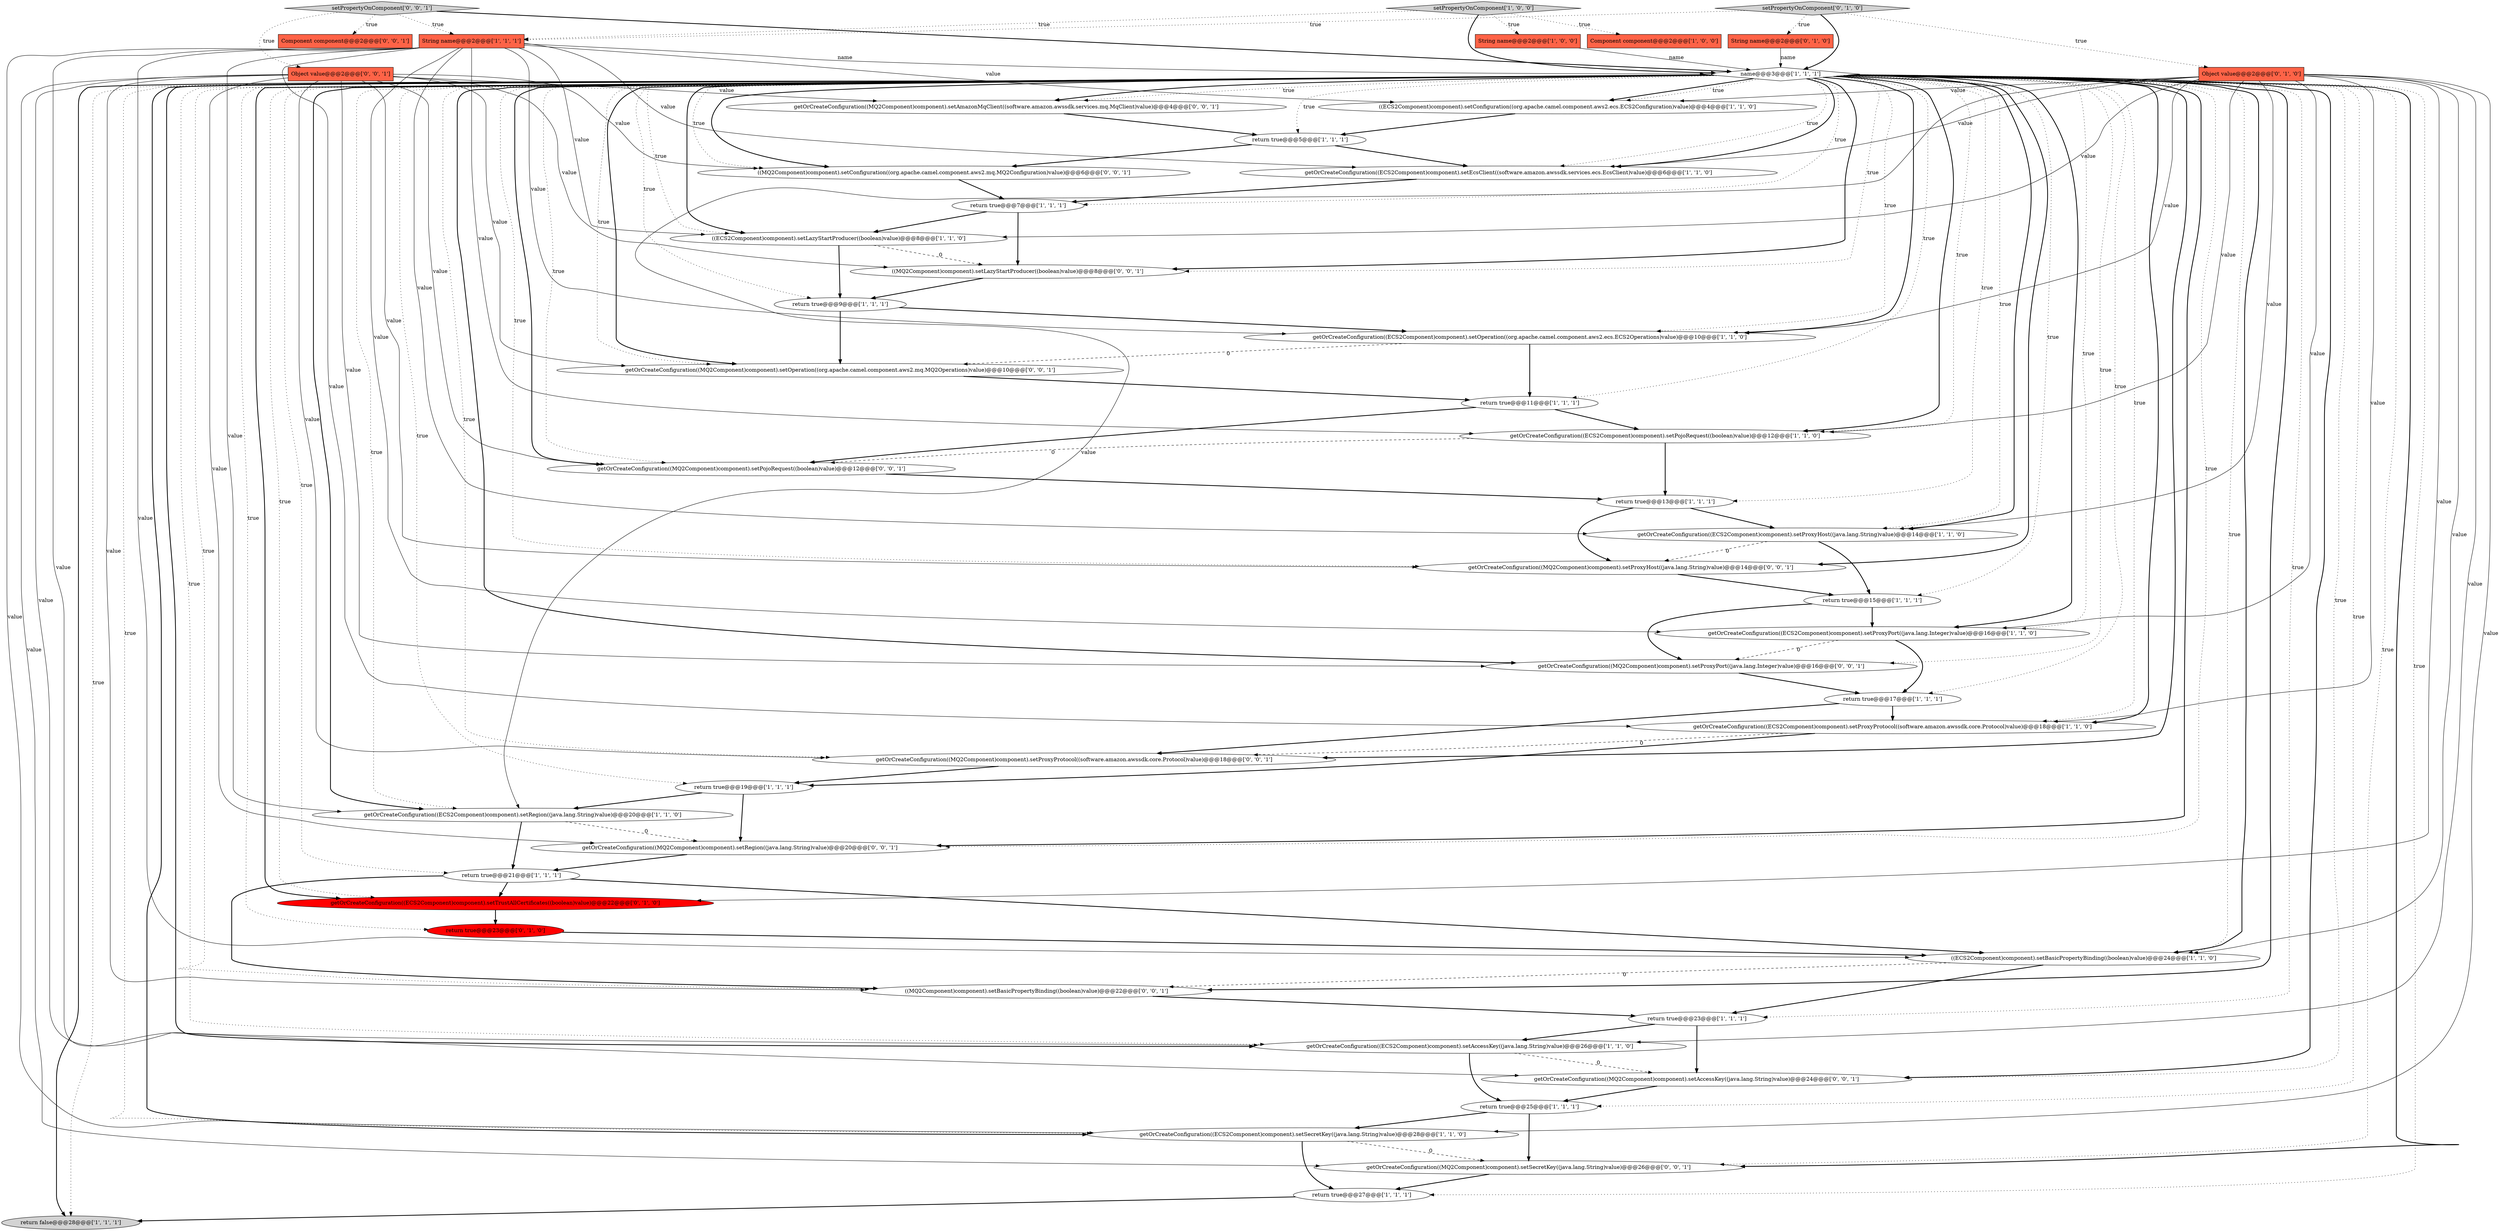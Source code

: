 digraph {
10 [style = filled, label = "return true@@@25@@@['1', '1', '1']", fillcolor = white, shape = ellipse image = "AAA0AAABBB1BBB"];
19 [style = filled, label = "return true@@@7@@@['1', '1', '1']", fillcolor = white, shape = ellipse image = "AAA0AAABBB1BBB"];
30 [style = filled, label = "String name@@@2@@@['0', '1', '0']", fillcolor = tomato, shape = box image = "AAA0AAABBB2BBB"];
17 [style = filled, label = "return false@@@28@@@['1', '1', '1']", fillcolor = lightgray, shape = ellipse image = "AAA0AAABBB1BBB"];
49 [style = filled, label = "getOrCreateConfiguration((MQ2Component)component).setProxyProtocol((software.amazon.awssdk.core.Protocol)value)@@@18@@@['0', '0', '1']", fillcolor = white, shape = ellipse image = "AAA0AAABBB3BBB"];
48 [style = filled, label = "getOrCreateConfiguration((MQ2Component)component).setSecretKey((java.lang.String)value)@@@26@@@['0', '0', '1']", fillcolor = white, shape = ellipse image = "AAA0AAABBB3BBB"];
45 [style = filled, label = "((MQ2Component)component).setBasicPropertyBinding((boolean)value)@@@22@@@['0', '0', '1']", fillcolor = white, shape = ellipse image = "AAA0AAABBB3BBB"];
1 [style = filled, label = "return true@@@11@@@['1', '1', '1']", fillcolor = white, shape = ellipse image = "AAA0AAABBB1BBB"];
24 [style = filled, label = "getOrCreateConfiguration((ECS2Component)component).setProxyProtocol((software.amazon.awssdk.core.Protocol)value)@@@18@@@['1', '1', '0']", fillcolor = white, shape = ellipse image = "AAA0AAABBB1BBB"];
25 [style = filled, label = "return true@@@5@@@['1', '1', '1']", fillcolor = white, shape = ellipse image = "AAA0AAABBB1BBB"];
28 [style = filled, label = "getOrCreateConfiguration((ECS2Component)component).setRegion((java.lang.String)value)@@@20@@@['1', '1', '0']", fillcolor = white, shape = ellipse image = "AAA0AAABBB1BBB"];
38 [style = filled, label = "getOrCreateConfiguration((MQ2Component)component).setPojoRequest((boolean)value)@@@12@@@['0', '0', '1']", fillcolor = white, shape = ellipse image = "AAA0AAABBB3BBB"];
15 [style = filled, label = "getOrCreateConfiguration((ECS2Component)component).setProxyPort((java.lang.Integer)value)@@@16@@@['1', '1', '0']", fillcolor = white, shape = ellipse image = "AAA0AAABBB1BBB"];
36 [style = filled, label = "getOrCreateConfiguration((MQ2Component)component).setOperation((org.apache.camel.component.aws2.mq.MQ2Operations)value)@@@10@@@['0', '0', '1']", fillcolor = white, shape = ellipse image = "AAA0AAABBB3BBB"];
11 [style = filled, label = "return true@@@17@@@['1', '1', '1']", fillcolor = white, shape = ellipse image = "AAA0AAABBB1BBB"];
44 [style = filled, label = "getOrCreateConfiguration((MQ2Component)component).setProxyPort((java.lang.Integer)value)@@@16@@@['0', '0', '1']", fillcolor = white, shape = ellipse image = "AAA0AAABBB3BBB"];
27 [style = filled, label = "getOrCreateConfiguration((ECS2Component)component).setOperation((org.apache.camel.component.aws2.ecs.ECS2Operations)value)@@@10@@@['1', '1', '0']", fillcolor = white, shape = ellipse image = "AAA0AAABBB1BBB"];
16 [style = filled, label = "return true@@@27@@@['1', '1', '1']", fillcolor = white, shape = ellipse image = "AAA0AAABBB1BBB"];
40 [style = filled, label = "((MQ2Component)component).setLazyStartProducer((boolean)value)@@@8@@@['0', '0', '1']", fillcolor = white, shape = ellipse image = "AAA0AAABBB3BBB"];
3 [style = filled, label = "getOrCreateConfiguration((ECS2Component)component).setEcsClient((software.amazon.awssdk.services.ecs.EcsClient)value)@@@6@@@['1', '1', '0']", fillcolor = white, shape = ellipse image = "AAA0AAABBB1BBB"];
4 [style = filled, label = "getOrCreateConfiguration((ECS2Component)component).setSecretKey((java.lang.String)value)@@@28@@@['1', '1', '0']", fillcolor = white, shape = ellipse image = "AAA0AAABBB1BBB"];
5 [style = filled, label = "return true@@@9@@@['1', '1', '1']", fillcolor = white, shape = ellipse image = "AAA0AAABBB1BBB"];
9 [style = filled, label = "Component component@@@2@@@['1', '0', '0']", fillcolor = tomato, shape = box image = "AAA0AAABBB1BBB"];
34 [style = filled, label = "return true@@@23@@@['0', '1', '0']", fillcolor = red, shape = ellipse image = "AAA1AAABBB2BBB"];
18 [style = filled, label = "((ECS2Component)component).setLazyStartProducer((boolean)value)@@@8@@@['1', '1', '0']", fillcolor = white, shape = ellipse image = "AAA0AAABBB1BBB"];
23 [style = filled, label = "return true@@@23@@@['1', '1', '1']", fillcolor = white, shape = ellipse image = "AAA0AAABBB1BBB"];
46 [style = filled, label = "getOrCreateConfiguration((MQ2Component)component).setRegion((java.lang.String)value)@@@20@@@['0', '0', '1']", fillcolor = white, shape = ellipse image = "AAA0AAABBB3BBB"];
14 [style = filled, label = "return true@@@13@@@['1', '1', '1']", fillcolor = white, shape = ellipse image = "AAA0AAABBB1BBB"];
0 [style = filled, label = "return true@@@19@@@['1', '1', '1']", fillcolor = white, shape = ellipse image = "AAA0AAABBB1BBB"];
2 [style = filled, label = "name@@@3@@@['1', '1', '1']", fillcolor = white, shape = diamond image = "AAA0AAABBB1BBB"];
21 [style = filled, label = "getOrCreateConfiguration((ECS2Component)component).setProxyHost((java.lang.String)value)@@@14@@@['1', '1', '0']", fillcolor = white, shape = ellipse image = "AAA0AAABBB1BBB"];
35 [style = filled, label = "Object value@@@2@@@['0', '0', '1']", fillcolor = tomato, shape = box image = "AAA0AAABBB3BBB"];
37 [style = filled, label = "getOrCreateConfiguration((MQ2Component)component).setAccessKey((java.lang.String)value)@@@24@@@['0', '0', '1']", fillcolor = white, shape = ellipse image = "AAA0AAABBB3BBB"];
42 [style = filled, label = "getOrCreateConfiguration((MQ2Component)component).setAmazonMqClient((software.amazon.awssdk.services.mq.MqClient)value)@@@4@@@['0', '0', '1']", fillcolor = white, shape = ellipse image = "AAA0AAABBB3BBB"];
47 [style = filled, label = "getOrCreateConfiguration((MQ2Component)component).setProxyHost((java.lang.String)value)@@@14@@@['0', '0', '1']", fillcolor = white, shape = ellipse image = "AAA0AAABBB3BBB"];
29 [style = filled, label = "String name@@@2@@@['1', '1', '1']", fillcolor = tomato, shape = box image = "AAA0AAABBB1BBB"];
43 [style = filled, label = "setPropertyOnComponent['0', '0', '1']", fillcolor = lightgray, shape = diamond image = "AAA0AAABBB3BBB"];
31 [style = filled, label = "getOrCreateConfiguration((ECS2Component)component).setTrustAllCertificates((boolean)value)@@@22@@@['0', '1', '0']", fillcolor = red, shape = ellipse image = "AAA1AAABBB2BBB"];
12 [style = filled, label = "String name@@@2@@@['1', '0', '0']", fillcolor = tomato, shape = box image = "AAA0AAABBB1BBB"];
26 [style = filled, label = "((ECS2Component)component).setConfiguration((org.apache.camel.component.aws2.ecs.ECS2Configuration)value)@@@4@@@['1', '1', '0']", fillcolor = white, shape = ellipse image = "AAA0AAABBB1BBB"];
33 [style = filled, label = "setPropertyOnComponent['0', '1', '0']", fillcolor = lightgray, shape = diamond image = "AAA0AAABBB2BBB"];
8 [style = filled, label = "return true@@@15@@@['1', '1', '1']", fillcolor = white, shape = ellipse image = "AAA0AAABBB1BBB"];
7 [style = filled, label = "getOrCreateConfiguration((ECS2Component)component).setPojoRequest((boolean)value)@@@12@@@['1', '1', '0']", fillcolor = white, shape = ellipse image = "AAA0AAABBB1BBB"];
39 [style = filled, label = "((MQ2Component)component).setConfiguration((org.apache.camel.component.aws2.mq.MQ2Configuration)value)@@@6@@@['0', '0', '1']", fillcolor = white, shape = ellipse image = "AAA0AAABBB3BBB"];
13 [style = filled, label = "setPropertyOnComponent['1', '0', '0']", fillcolor = lightgray, shape = diamond image = "AAA0AAABBB1BBB"];
20 [style = filled, label = "((ECS2Component)component).setBasicPropertyBinding((boolean)value)@@@24@@@['1', '1', '0']", fillcolor = white, shape = ellipse image = "AAA0AAABBB1BBB"];
32 [style = filled, label = "Object value@@@2@@@['0', '1', '0']", fillcolor = tomato, shape = box image = "AAA0AAABBB2BBB"];
6 [style = filled, label = "getOrCreateConfiguration((ECS2Component)component).setAccessKey((java.lang.String)value)@@@26@@@['1', '1', '0']", fillcolor = white, shape = ellipse image = "AAA0AAABBB1BBB"];
41 [style = filled, label = "Component component@@@2@@@['0', '0', '1']", fillcolor = tomato, shape = box image = "AAA0AAABBB3BBB"];
22 [style = filled, label = "return true@@@21@@@['1', '1', '1']", fillcolor = white, shape = ellipse image = "AAA0AAABBB1BBB"];
32->20 [style = solid, label="value"];
39->19 [style = bold, label=""];
2->26 [style = bold, label=""];
34->20 [style = bold, label=""];
2->22 [style = dotted, label="true"];
43->35 [style = dotted, label="true"];
0->46 [style = bold, label=""];
2->6 [style = bold, label=""];
12->2 [style = solid, label="name"];
29->20 [style = solid, label="value"];
21->8 [style = bold, label=""];
2->15 [style = dotted, label="true"];
2->23 [style = dotted, label="true"];
29->28 [style = solid, label="value"];
2->37 [style = dotted, label="true"];
49->0 [style = bold, label=""];
8->44 [style = bold, label=""];
2->18 [style = dotted, label="true"];
35->44 [style = solid, label="value"];
32->3 [style = solid, label="value"];
2->11 [style = dotted, label="true"];
2->25 [style = dotted, label="true"];
7->14 [style = bold, label=""];
30->2 [style = solid, label="name"];
35->46 [style = solid, label="value"];
32->21 [style = solid, label="value"];
15->11 [style = bold, label=""];
2->39 [style = dotted, label="true"];
3->19 [style = bold, label=""];
2->49 [style = bold, label=""];
28->46 [style = dashed, label="0"];
29->24 [style = solid, label="value"];
2->48 [style = dotted, label="true"];
2->44 [style = bold, label=""];
2->15 [style = bold, label=""];
2->36 [style = bold, label=""];
32->6 [style = solid, label="value"];
2->24 [style = bold, label=""];
32->18 [style = solid, label="value"];
5->36 [style = bold, label=""];
2->28 [style = bold, label=""];
32->31 [style = solid, label="value"];
2->8 [style = dotted, label="true"];
4->16 [style = bold, label=""];
1->38 [style = bold, label=""];
2->10 [style = dotted, label="true"];
2->31 [style = bold, label=""];
13->9 [style = dotted, label="true"];
2->3 [style = dotted, label="true"];
2->20 [style = dotted, label="true"];
29->26 [style = solid, label="value"];
2->47 [style = dotted, label="true"];
2->20 [style = bold, label=""];
2->0 [style = dotted, label="true"];
19->18 [style = bold, label=""];
33->32 [style = dotted, label="true"];
2->49 [style = dotted, label="true"];
24->0 [style = bold, label=""];
2->24 [style = dotted, label="true"];
29->7 [style = solid, label="value"];
25->3 [style = bold, label=""];
32->15 [style = solid, label="value"];
2->18 [style = bold, label=""];
10->48 [style = bold, label=""];
29->18 [style = solid, label="value"];
2->21 [style = dotted, label="true"];
16->17 [style = bold, label=""];
6->37 [style = dashed, label="0"];
2->28 [style = dotted, label="true"];
32->28 [style = solid, label="value"];
2->4 [style = bold, label=""];
29->21 [style = solid, label="value"];
2->39 [style = bold, label=""];
23->37 [style = bold, label=""];
20->23 [style = bold, label=""];
22->20 [style = bold, label=""];
2->27 [style = dotted, label="true"];
40->5 [style = bold, label=""];
35->40 [style = solid, label="value"];
2->21 [style = bold, label=""];
13->29 [style = dotted, label="true"];
48->16 [style = bold, label=""];
7->38 [style = dashed, label="0"];
35->39 [style = solid, label="value"];
2->27 [style = bold, label=""];
14->21 [style = bold, label=""];
2->19 [style = dotted, label="true"];
35->37 [style = solid, label="value"];
2->17 [style = bold, label=""];
2->48 [style = bold, label=""];
18->40 [style = dashed, label="0"];
29->4 [style = solid, label="value"];
8->15 [style = bold, label=""];
25->39 [style = bold, label=""];
22->45 [style = bold, label=""];
45->23 [style = bold, label=""];
35->38 [style = solid, label="value"];
37->10 [style = bold, label=""];
42->25 [style = bold, label=""];
2->3 [style = bold, label=""];
43->2 [style = bold, label=""];
29->3 [style = solid, label="value"];
11->24 [style = bold, label=""];
27->36 [style = dashed, label="0"];
1->7 [style = bold, label=""];
32->26 [style = solid, label="value"];
31->34 [style = bold, label=""];
29->27 [style = solid, label="value"];
35->47 [style = solid, label="value"];
21->47 [style = dashed, label="0"];
2->42 [style = dotted, label="true"];
2->6 [style = dotted, label="true"];
23->6 [style = bold, label=""];
6->10 [style = bold, label=""];
2->4 [style = dotted, label="true"];
14->47 [style = bold, label=""];
33->29 [style = dotted, label="true"];
2->45 [style = bold, label=""];
2->26 [style = dotted, label="true"];
2->14 [style = dotted, label="true"];
2->36 [style = dotted, label="true"];
29->6 [style = solid, label="value"];
2->5 [style = dotted, label="true"];
19->40 [style = bold, label=""];
4->48 [style = dashed, label="0"];
35->42 [style = solid, label="value"];
2->47 [style = bold, label=""];
33->2 [style = bold, label=""];
28->22 [style = bold, label=""];
11->49 [style = bold, label=""];
2->16 [style = dotted, label="true"];
46->22 [style = bold, label=""];
13->2 [style = bold, label=""];
24->49 [style = dashed, label="0"];
2->46 [style = bold, label=""];
27->1 [style = bold, label=""];
47->8 [style = bold, label=""];
13->12 [style = dotted, label="true"];
2->34 [style = dotted, label="true"];
2->44 [style = dotted, label="true"];
20->45 [style = dashed, label="0"];
35->48 [style = solid, label="value"];
2->17 [style = dotted, label="true"];
26->25 [style = bold, label=""];
22->31 [style = bold, label=""];
2->45 [style = dotted, label="true"];
2->40 [style = dotted, label="true"];
15->44 [style = dashed, label="0"];
2->40 [style = bold, label=""];
2->31 [style = dotted, label="true"];
33->30 [style = dotted, label="true"];
36->1 [style = bold, label=""];
29->15 [style = solid, label="value"];
32->4 [style = solid, label="value"];
43->29 [style = dotted, label="true"];
38->14 [style = bold, label=""];
2->38 [style = bold, label=""];
35->49 [style = solid, label="value"];
35->36 [style = solid, label="value"];
2->1 [style = dotted, label="true"];
2->7 [style = dotted, label="true"];
18->5 [style = bold, label=""];
32->24 [style = solid, label="value"];
10->4 [style = bold, label=""];
43->41 [style = dotted, label="true"];
2->46 [style = dotted, label="true"];
44->11 [style = bold, label=""];
35->45 [style = solid, label="value"];
2->38 [style = dotted, label="true"];
2->7 [style = bold, label=""];
5->27 [style = bold, label=""];
2->37 [style = bold, label=""];
32->27 [style = solid, label="value"];
29->2 [style = solid, label="name"];
2->42 [style = bold, label=""];
32->7 [style = solid, label="value"];
0->28 [style = bold, label=""];
}
